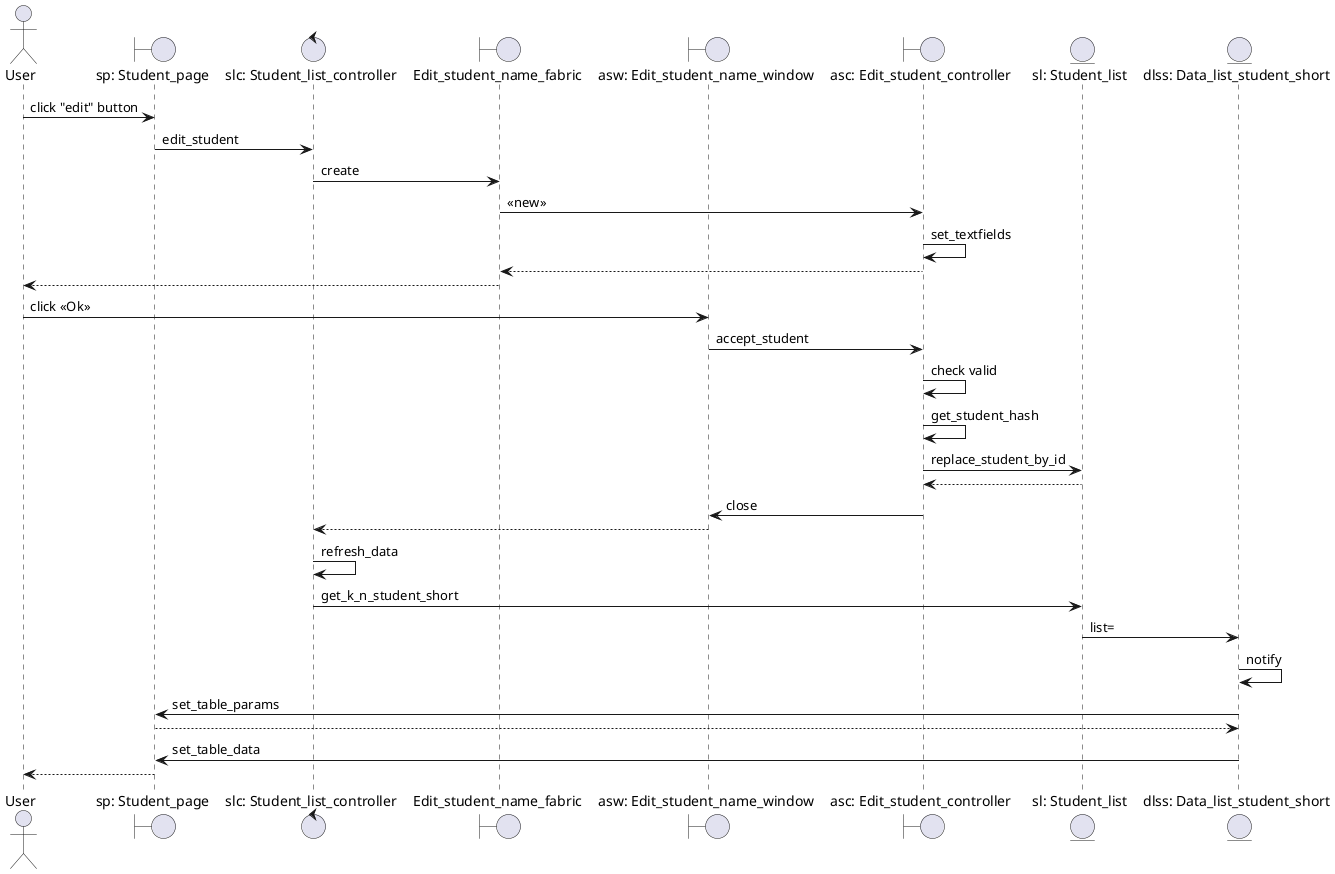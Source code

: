 @startuml
'https://plantuml.com/sequence-diagram



actor       User                                as user
boundary    "sp: Student_page"                  as sp
control     "slc: Student_list_controller"      as slc
boundary    "Edit_student_name_fabric"          as esnf
boundary    "asw: Edit_student_name_window"     as asw
boundary    "asc: Edit_student_controller"      as asc
entity      "sl: Student_list"                  as sl
entity      "dlss: Data_list_student_short"     as dlss

user -> sp : click "edit" button
sp -> slc : edit_student
slc -> esnf : create
esnf -> asc : <<new>>
asc -> asc : set_textfields
esnf <-- asc :
user <-- esnf
user -> asw : click <<Ok>>
asw -> asc : accept_student
asc -> asc :check valid
asc -> asc :get_student_hash
asc -> sl : replace_student_by_id
asc <-- sl
asw <- asc : close
slc <-- asw
slc -> slc :refresh_data
slc -> sl : get_k_n_student_short
sl -> dlss : list=
dlss -> dlss : notify
sp <- dlss : set_table_params
sp --> dlss
sp <- dlss : set_table_data
user <-- sp
@enduml